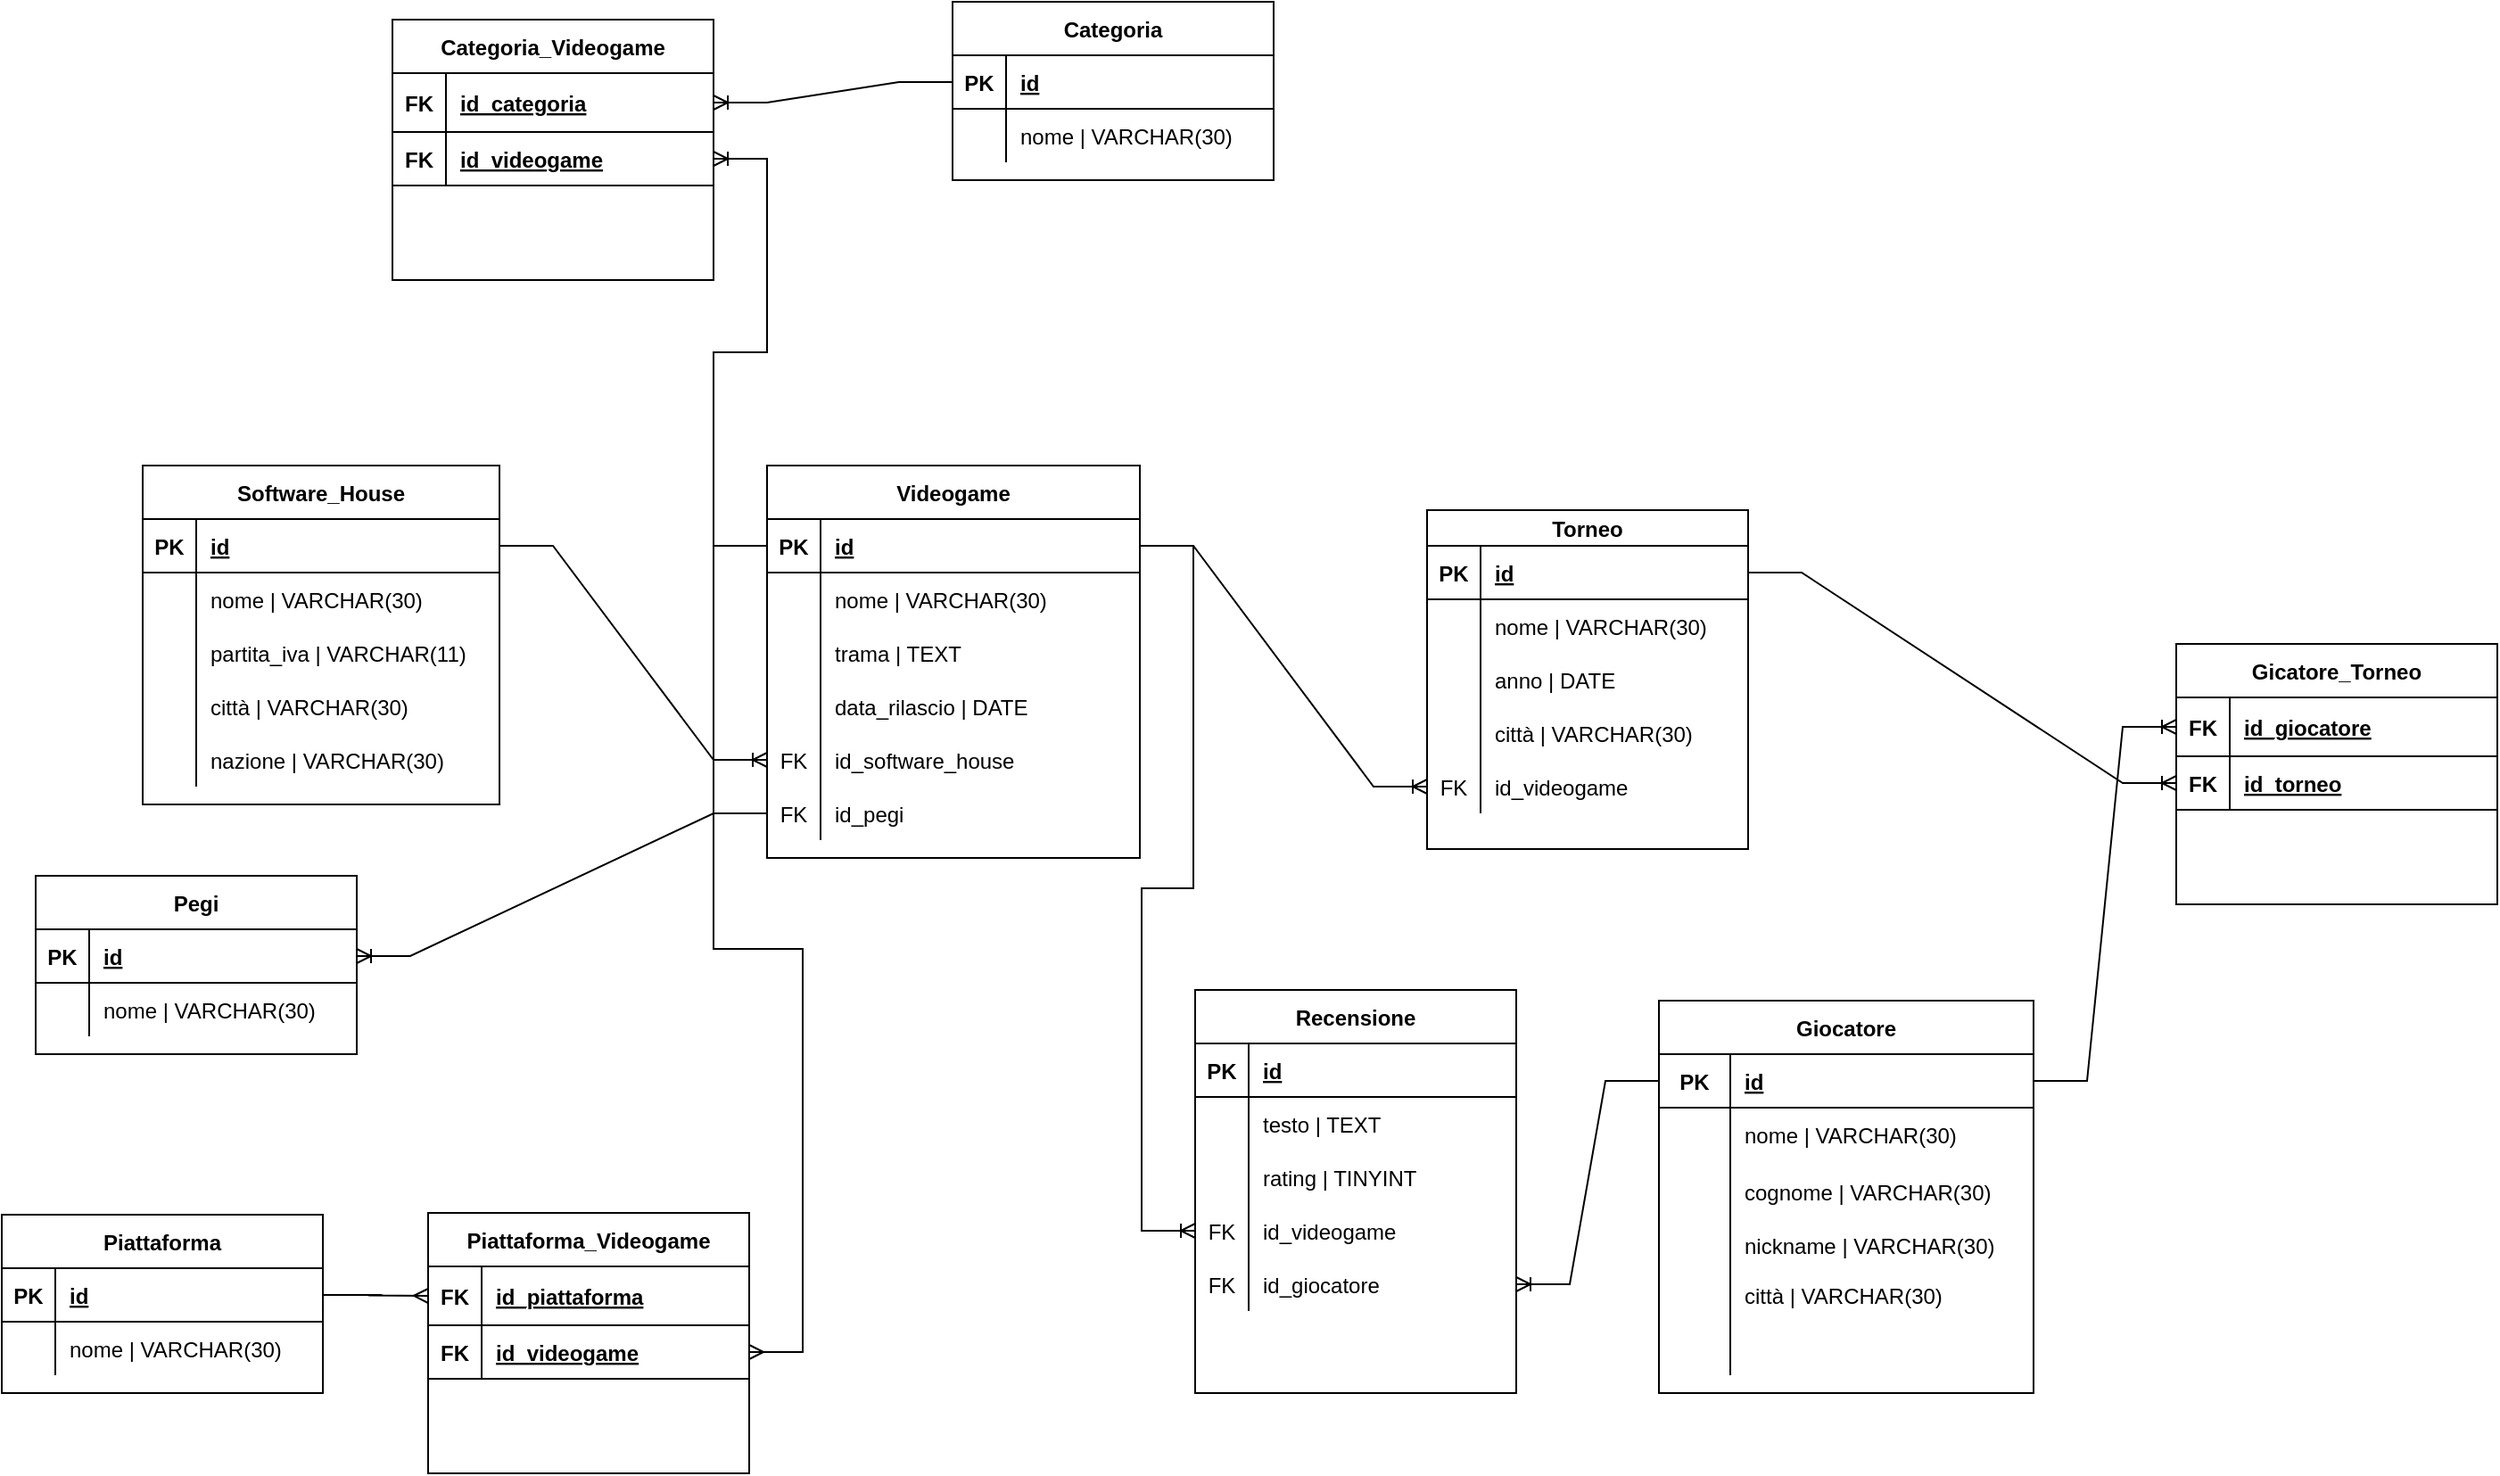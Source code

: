 <mxfile version="20.0.4" type="github"><diagram id="sepwilpsd_MAzsUnDLqN" name="Page-1"><mxGraphModel dx="2386" dy="846" grid="1" gridSize="10" guides="1" tooltips="1" connect="1" arrows="1" fold="1" page="1" pageScale="1" pageWidth="827" pageHeight="1169" math="0" shadow="0"><root><mxCell id="0"/><mxCell id="1" parent="0"/><mxCell id="qwQ0I_tFuucK3Yhjd_uq-40" value="Videogame" style="shape=table;startSize=30;container=1;collapsible=1;childLayout=tableLayout;fixedRows=1;rowLines=0;fontStyle=1;align=center;resizeLast=1;" vertex="1" parent="1"><mxGeometry x="130" y="470" width="209" height="220" as="geometry"/></mxCell><mxCell id="qwQ0I_tFuucK3Yhjd_uq-41" value="" style="shape=tableRow;horizontal=0;startSize=0;swimlaneHead=0;swimlaneBody=0;fillColor=none;collapsible=0;dropTarget=0;points=[[0,0.5],[1,0.5]];portConstraint=eastwest;top=0;left=0;right=0;bottom=1;" vertex="1" parent="qwQ0I_tFuucK3Yhjd_uq-40"><mxGeometry y="30" width="209" height="30" as="geometry"/></mxCell><mxCell id="qwQ0I_tFuucK3Yhjd_uq-42" value="PK" style="shape=partialRectangle;connectable=0;fillColor=none;top=0;left=0;bottom=0;right=0;fontStyle=1;overflow=hidden;" vertex="1" parent="qwQ0I_tFuucK3Yhjd_uq-41"><mxGeometry width="30" height="30" as="geometry"><mxRectangle width="30" height="30" as="alternateBounds"/></mxGeometry></mxCell><mxCell id="qwQ0I_tFuucK3Yhjd_uq-43" value="id" style="shape=partialRectangle;connectable=0;fillColor=none;top=0;left=0;bottom=0;right=0;align=left;spacingLeft=6;fontStyle=5;overflow=hidden;" vertex="1" parent="qwQ0I_tFuucK3Yhjd_uq-41"><mxGeometry x="30" width="179" height="30" as="geometry"><mxRectangle width="179" height="30" as="alternateBounds"/></mxGeometry></mxCell><mxCell id="qwQ0I_tFuucK3Yhjd_uq-44" value="" style="shape=tableRow;horizontal=0;startSize=0;swimlaneHead=0;swimlaneBody=0;fillColor=none;collapsible=0;dropTarget=0;points=[[0,0.5],[1,0.5]];portConstraint=eastwest;top=0;left=0;right=0;bottom=0;" vertex="1" parent="qwQ0I_tFuucK3Yhjd_uq-40"><mxGeometry y="60" width="209" height="30" as="geometry"/></mxCell><mxCell id="qwQ0I_tFuucK3Yhjd_uq-45" value="" style="shape=partialRectangle;connectable=0;fillColor=none;top=0;left=0;bottom=0;right=0;editable=1;overflow=hidden;" vertex="1" parent="qwQ0I_tFuucK3Yhjd_uq-44"><mxGeometry width="30" height="30" as="geometry"><mxRectangle width="30" height="30" as="alternateBounds"/></mxGeometry></mxCell><mxCell id="qwQ0I_tFuucK3Yhjd_uq-46" value="nome | VARCHAR(30)" style="shape=partialRectangle;connectable=0;fillColor=none;top=0;left=0;bottom=0;right=0;align=left;spacingLeft=6;overflow=hidden;" vertex="1" parent="qwQ0I_tFuucK3Yhjd_uq-44"><mxGeometry x="30" width="179" height="30" as="geometry"><mxRectangle width="179" height="30" as="alternateBounds"/></mxGeometry></mxCell><mxCell id="qwQ0I_tFuucK3Yhjd_uq-47" value="" style="shape=tableRow;horizontal=0;startSize=0;swimlaneHead=0;swimlaneBody=0;fillColor=none;collapsible=0;dropTarget=0;points=[[0,0.5],[1,0.5]];portConstraint=eastwest;top=0;left=0;right=0;bottom=0;" vertex="1" parent="qwQ0I_tFuucK3Yhjd_uq-40"><mxGeometry y="90" width="209" height="30" as="geometry"/></mxCell><mxCell id="qwQ0I_tFuucK3Yhjd_uq-48" value="" style="shape=partialRectangle;connectable=0;fillColor=none;top=0;left=0;bottom=0;right=0;editable=1;overflow=hidden;" vertex="1" parent="qwQ0I_tFuucK3Yhjd_uq-47"><mxGeometry width="30" height="30" as="geometry"><mxRectangle width="30" height="30" as="alternateBounds"/></mxGeometry></mxCell><mxCell id="qwQ0I_tFuucK3Yhjd_uq-49" value="trama | TEXT" style="shape=partialRectangle;connectable=0;fillColor=none;top=0;left=0;bottom=0;right=0;align=left;spacingLeft=6;overflow=hidden;" vertex="1" parent="qwQ0I_tFuucK3Yhjd_uq-47"><mxGeometry x="30" width="179" height="30" as="geometry"><mxRectangle width="179" height="30" as="alternateBounds"/></mxGeometry></mxCell><mxCell id="qwQ0I_tFuucK3Yhjd_uq-50" value="" style="shape=tableRow;horizontal=0;startSize=0;swimlaneHead=0;swimlaneBody=0;fillColor=none;collapsible=0;dropTarget=0;points=[[0,0.5],[1,0.5]];portConstraint=eastwest;top=0;left=0;right=0;bottom=0;" vertex="1" parent="qwQ0I_tFuucK3Yhjd_uq-40"><mxGeometry y="120" width="209" height="30" as="geometry"/></mxCell><mxCell id="qwQ0I_tFuucK3Yhjd_uq-51" value="" style="shape=partialRectangle;connectable=0;fillColor=none;top=0;left=0;bottom=0;right=0;editable=1;overflow=hidden;" vertex="1" parent="qwQ0I_tFuucK3Yhjd_uq-50"><mxGeometry width="30" height="30" as="geometry"><mxRectangle width="30" height="30" as="alternateBounds"/></mxGeometry></mxCell><mxCell id="qwQ0I_tFuucK3Yhjd_uq-52" value="data_rilascio | DATE" style="shape=partialRectangle;connectable=0;fillColor=none;top=0;left=0;bottom=0;right=0;align=left;spacingLeft=6;overflow=hidden;" vertex="1" parent="qwQ0I_tFuucK3Yhjd_uq-50"><mxGeometry x="30" width="179" height="30" as="geometry"><mxRectangle width="179" height="30" as="alternateBounds"/></mxGeometry></mxCell><mxCell id="qwQ0I_tFuucK3Yhjd_uq-113" value="" style="shape=tableRow;horizontal=0;startSize=0;swimlaneHead=0;swimlaneBody=0;fillColor=none;collapsible=0;dropTarget=0;points=[[0,0.5],[1,0.5]];portConstraint=eastwest;top=0;left=0;right=0;bottom=0;" vertex="1" parent="qwQ0I_tFuucK3Yhjd_uq-40"><mxGeometry y="150" width="209" height="30" as="geometry"/></mxCell><mxCell id="qwQ0I_tFuucK3Yhjd_uq-114" value="FK" style="shape=partialRectangle;connectable=0;fillColor=none;top=0;left=0;bottom=0;right=0;editable=1;overflow=hidden;" vertex="1" parent="qwQ0I_tFuucK3Yhjd_uq-113"><mxGeometry width="30" height="30" as="geometry"><mxRectangle width="30" height="30" as="alternateBounds"/></mxGeometry></mxCell><mxCell id="qwQ0I_tFuucK3Yhjd_uq-115" value="id_software_house" style="shape=partialRectangle;connectable=0;fillColor=none;top=0;left=0;bottom=0;right=0;align=left;spacingLeft=6;overflow=hidden;" vertex="1" parent="qwQ0I_tFuucK3Yhjd_uq-113"><mxGeometry x="30" width="179" height="30" as="geometry"><mxRectangle width="179" height="30" as="alternateBounds"/></mxGeometry></mxCell><mxCell id="qwQ0I_tFuucK3Yhjd_uq-231" value="" style="shape=tableRow;horizontal=0;startSize=0;swimlaneHead=0;swimlaneBody=0;fillColor=none;collapsible=0;dropTarget=0;points=[[0,0.5],[1,0.5]];portConstraint=eastwest;top=0;left=0;right=0;bottom=0;" vertex="1" parent="qwQ0I_tFuucK3Yhjd_uq-40"><mxGeometry y="180" width="209" height="30" as="geometry"/></mxCell><mxCell id="qwQ0I_tFuucK3Yhjd_uq-232" value="FK" style="shape=partialRectangle;connectable=0;fillColor=none;top=0;left=0;bottom=0;right=0;editable=1;overflow=hidden;" vertex="1" parent="qwQ0I_tFuucK3Yhjd_uq-231"><mxGeometry width="30" height="30" as="geometry"><mxRectangle width="30" height="30" as="alternateBounds"/></mxGeometry></mxCell><mxCell id="qwQ0I_tFuucK3Yhjd_uq-233" value="id_pegi" style="shape=partialRectangle;connectable=0;fillColor=none;top=0;left=0;bottom=0;right=0;align=left;spacingLeft=6;overflow=hidden;" vertex="1" parent="qwQ0I_tFuucK3Yhjd_uq-231"><mxGeometry x="30" width="179" height="30" as="geometry"><mxRectangle width="179" height="30" as="alternateBounds"/></mxGeometry></mxCell><mxCell id="qwQ0I_tFuucK3Yhjd_uq-56" value="Software_House" style="shape=table;startSize=30;container=1;collapsible=1;childLayout=tableLayout;fixedRows=1;rowLines=0;fontStyle=1;align=center;resizeLast=1;" vertex="1" parent="1"><mxGeometry x="-220" y="470" width="200" height="190" as="geometry"/></mxCell><mxCell id="qwQ0I_tFuucK3Yhjd_uq-57" value="" style="shape=tableRow;horizontal=0;startSize=0;swimlaneHead=0;swimlaneBody=0;fillColor=none;collapsible=0;dropTarget=0;points=[[0,0.5],[1,0.5]];portConstraint=eastwest;top=0;left=0;right=0;bottom=1;" vertex="1" parent="qwQ0I_tFuucK3Yhjd_uq-56"><mxGeometry y="30" width="200" height="30" as="geometry"/></mxCell><mxCell id="qwQ0I_tFuucK3Yhjd_uq-58" value="PK" style="shape=partialRectangle;connectable=0;fillColor=none;top=0;left=0;bottom=0;right=0;fontStyle=1;overflow=hidden;" vertex="1" parent="qwQ0I_tFuucK3Yhjd_uq-57"><mxGeometry width="30" height="30" as="geometry"><mxRectangle width="30" height="30" as="alternateBounds"/></mxGeometry></mxCell><mxCell id="qwQ0I_tFuucK3Yhjd_uq-59" value="id" style="shape=partialRectangle;connectable=0;fillColor=none;top=0;left=0;bottom=0;right=0;align=left;spacingLeft=6;fontStyle=5;overflow=hidden;" vertex="1" parent="qwQ0I_tFuucK3Yhjd_uq-57"><mxGeometry x="30" width="170" height="30" as="geometry"><mxRectangle width="170" height="30" as="alternateBounds"/></mxGeometry></mxCell><mxCell id="qwQ0I_tFuucK3Yhjd_uq-60" value="" style="shape=tableRow;horizontal=0;startSize=0;swimlaneHead=0;swimlaneBody=0;fillColor=none;collapsible=0;dropTarget=0;points=[[0,0.5],[1,0.5]];portConstraint=eastwest;top=0;left=0;right=0;bottom=0;" vertex="1" parent="qwQ0I_tFuucK3Yhjd_uq-56"><mxGeometry y="60" width="200" height="30" as="geometry"/></mxCell><mxCell id="qwQ0I_tFuucK3Yhjd_uq-61" value="" style="shape=partialRectangle;connectable=0;fillColor=none;top=0;left=0;bottom=0;right=0;editable=1;overflow=hidden;" vertex="1" parent="qwQ0I_tFuucK3Yhjd_uq-60"><mxGeometry width="30" height="30" as="geometry"><mxRectangle width="30" height="30" as="alternateBounds"/></mxGeometry></mxCell><mxCell id="qwQ0I_tFuucK3Yhjd_uq-62" value="nome | VARCHAR(30)" style="shape=partialRectangle;connectable=0;fillColor=none;top=0;left=0;bottom=0;right=0;align=left;spacingLeft=6;overflow=hidden;" vertex="1" parent="qwQ0I_tFuucK3Yhjd_uq-60"><mxGeometry x="30" width="170" height="30" as="geometry"><mxRectangle width="170" height="30" as="alternateBounds"/></mxGeometry></mxCell><mxCell id="qwQ0I_tFuucK3Yhjd_uq-63" value="" style="shape=tableRow;horizontal=0;startSize=0;swimlaneHead=0;swimlaneBody=0;fillColor=none;collapsible=0;dropTarget=0;points=[[0,0.5],[1,0.5]];portConstraint=eastwest;top=0;left=0;right=0;bottom=0;" vertex="1" parent="qwQ0I_tFuucK3Yhjd_uq-56"><mxGeometry y="90" width="200" height="30" as="geometry"/></mxCell><mxCell id="qwQ0I_tFuucK3Yhjd_uq-64" value="" style="shape=partialRectangle;connectable=0;fillColor=none;top=0;left=0;bottom=0;right=0;editable=1;overflow=hidden;" vertex="1" parent="qwQ0I_tFuucK3Yhjd_uq-63"><mxGeometry width="30" height="30" as="geometry"><mxRectangle width="30" height="30" as="alternateBounds"/></mxGeometry></mxCell><mxCell id="qwQ0I_tFuucK3Yhjd_uq-65" value="partita_iva | VARCHAR(11)" style="shape=partialRectangle;connectable=0;fillColor=none;top=0;left=0;bottom=0;right=0;align=left;spacingLeft=6;overflow=hidden;" vertex="1" parent="qwQ0I_tFuucK3Yhjd_uq-63"><mxGeometry x="30" width="170" height="30" as="geometry"><mxRectangle width="170" height="30" as="alternateBounds"/></mxGeometry></mxCell><mxCell id="qwQ0I_tFuucK3Yhjd_uq-66" value="" style="shape=tableRow;horizontal=0;startSize=0;swimlaneHead=0;swimlaneBody=0;fillColor=none;collapsible=0;dropTarget=0;points=[[0,0.5],[1,0.5]];portConstraint=eastwest;top=0;left=0;right=0;bottom=0;" vertex="1" parent="qwQ0I_tFuucK3Yhjd_uq-56"><mxGeometry y="120" width="200" height="30" as="geometry"/></mxCell><mxCell id="qwQ0I_tFuucK3Yhjd_uq-67" value="" style="shape=partialRectangle;connectable=0;fillColor=none;top=0;left=0;bottom=0;right=0;editable=1;overflow=hidden;" vertex="1" parent="qwQ0I_tFuucK3Yhjd_uq-66"><mxGeometry width="30" height="30" as="geometry"><mxRectangle width="30" height="30" as="alternateBounds"/></mxGeometry></mxCell><mxCell id="qwQ0I_tFuucK3Yhjd_uq-68" value="città | VARCHAR(30)" style="shape=partialRectangle;connectable=0;fillColor=none;top=0;left=0;bottom=0;right=0;align=left;spacingLeft=6;overflow=hidden;" vertex="1" parent="qwQ0I_tFuucK3Yhjd_uq-66"><mxGeometry x="30" width="170" height="30" as="geometry"><mxRectangle width="170" height="30" as="alternateBounds"/></mxGeometry></mxCell><mxCell id="qwQ0I_tFuucK3Yhjd_uq-75" value="" style="shape=tableRow;horizontal=0;startSize=0;swimlaneHead=0;swimlaneBody=0;fillColor=none;collapsible=0;dropTarget=0;points=[[0,0.5],[1,0.5]];portConstraint=eastwest;top=0;left=0;right=0;bottom=0;" vertex="1" parent="qwQ0I_tFuucK3Yhjd_uq-56"><mxGeometry y="150" width="200" height="30" as="geometry"/></mxCell><mxCell id="qwQ0I_tFuucK3Yhjd_uq-76" value="" style="shape=partialRectangle;connectable=0;fillColor=none;top=0;left=0;bottom=0;right=0;editable=1;overflow=hidden;" vertex="1" parent="qwQ0I_tFuucK3Yhjd_uq-75"><mxGeometry width="30" height="30" as="geometry"><mxRectangle width="30" height="30" as="alternateBounds"/></mxGeometry></mxCell><mxCell id="qwQ0I_tFuucK3Yhjd_uq-77" value="nazione | VARCHAR(30)" style="shape=partialRectangle;connectable=0;fillColor=none;top=0;left=0;bottom=0;right=0;align=left;spacingLeft=6;overflow=hidden;" vertex="1" parent="qwQ0I_tFuucK3Yhjd_uq-75"><mxGeometry x="30" width="170" height="30" as="geometry"><mxRectangle width="170" height="30" as="alternateBounds"/></mxGeometry></mxCell><mxCell id="qwQ0I_tFuucK3Yhjd_uq-116" value="Gicatore_Torneo" style="shape=table;startSize=30;container=1;collapsible=1;childLayout=tableLayout;fixedRows=1;rowLines=0;fontStyle=1;align=center;resizeLast=1;strokeWidth=1;swimlaneLine=1;rounded=0;sketch=0;shadow=0;" vertex="1" parent="1"><mxGeometry x="920" y="570" width="180" height="146.0" as="geometry"/></mxCell><mxCell id="qwQ0I_tFuucK3Yhjd_uq-117" value="" style="shape=tableRow;horizontal=0;startSize=0;swimlaneHead=0;swimlaneBody=0;fillColor=none;collapsible=0;dropTarget=0;points=[[0,0.5],[1,0.5]];portConstraint=eastwest;top=0;left=0;right=0;bottom=1;" vertex="1" parent="qwQ0I_tFuucK3Yhjd_uq-116"><mxGeometry y="30" width="180" height="33" as="geometry"/></mxCell><mxCell id="qwQ0I_tFuucK3Yhjd_uq-118" value="FK" style="shape=partialRectangle;connectable=0;fillColor=none;top=0;left=0;bottom=0;right=0;fontStyle=1;overflow=hidden;" vertex="1" parent="qwQ0I_tFuucK3Yhjd_uq-117"><mxGeometry width="30" height="33" as="geometry"><mxRectangle width="30" height="33" as="alternateBounds"/></mxGeometry></mxCell><mxCell id="qwQ0I_tFuucK3Yhjd_uq-119" value="id_giocatore" style="shape=partialRectangle;connectable=0;fillColor=none;top=0;left=0;bottom=0;right=0;align=left;spacingLeft=6;fontStyle=5;overflow=hidden;" vertex="1" parent="qwQ0I_tFuucK3Yhjd_uq-117"><mxGeometry x="30" width="150" height="33" as="geometry"><mxRectangle width="150" height="33" as="alternateBounds"/></mxGeometry></mxCell><mxCell id="qwQ0I_tFuucK3Yhjd_uq-137" value="" style="shape=tableRow;horizontal=0;startSize=0;swimlaneHead=0;swimlaneBody=0;fillColor=none;collapsible=0;dropTarget=0;points=[[0,0.5],[1,0.5]];portConstraint=eastwest;top=0;left=0;right=0;bottom=1;" vertex="1" parent="qwQ0I_tFuucK3Yhjd_uq-116"><mxGeometry y="63" width="180" height="30" as="geometry"/></mxCell><mxCell id="qwQ0I_tFuucK3Yhjd_uq-138" value="FK" style="shape=partialRectangle;connectable=0;fillColor=none;top=0;left=0;bottom=0;right=0;fontStyle=1;overflow=hidden;" vertex="1" parent="qwQ0I_tFuucK3Yhjd_uq-137"><mxGeometry width="30" height="30" as="geometry"><mxRectangle width="30" height="30" as="alternateBounds"/></mxGeometry></mxCell><mxCell id="qwQ0I_tFuucK3Yhjd_uq-139" value="id_torneo" style="shape=partialRectangle;connectable=0;fillColor=none;top=0;left=0;bottom=0;right=0;align=left;spacingLeft=6;fontStyle=5;overflow=hidden;" vertex="1" parent="qwQ0I_tFuucK3Yhjd_uq-137"><mxGeometry x="30" width="150" height="30" as="geometry"><mxRectangle width="150" height="30" as="alternateBounds"/></mxGeometry></mxCell><mxCell id="qwQ0I_tFuucK3Yhjd_uq-129" value="" style="edgeStyle=entityRelationEdgeStyle;fontSize=12;html=1;endArrow=ERoneToMany;rounded=0;exitX=1;exitY=0.5;exitDx=0;exitDy=0;entryX=0;entryY=0.5;entryDx=0;entryDy=0;" edge="1" parent="1" source="qwQ0I_tFuucK3Yhjd_uq-189" target="qwQ0I_tFuucK3Yhjd_uq-117"><mxGeometry width="100" height="100" relative="1" as="geometry"><mxPoint x="880" y="975" as="sourcePoint"/><mxPoint x="710" y="910" as="targetPoint"/></mxGeometry></mxCell><mxCell id="qwQ0I_tFuucK3Yhjd_uq-140" value="" style="edgeStyle=entityRelationEdgeStyle;fontSize=12;html=1;endArrow=ERoneToMany;rounded=0;entryX=0;entryY=0.5;entryDx=0;entryDy=0;exitX=1;exitY=0.5;exitDx=0;exitDy=0;" edge="1" parent="1" source="qwQ0I_tFuucK3Yhjd_uq-150" target="qwQ0I_tFuucK3Yhjd_uq-137"><mxGeometry width="100" height="100" relative="1" as="geometry"><mxPoint x="820" y="1020" as="sourcePoint"/><mxPoint x="790" y="947.0" as="targetPoint"/></mxGeometry></mxCell><mxCell id="qwQ0I_tFuucK3Yhjd_uq-149" value="Torneo" style="shape=table;startSize=20;container=1;collapsible=1;childLayout=tableLayout;fixedRows=1;rowLines=0;fontStyle=1;align=center;resizeLast=1;rounded=0;shadow=0;sketch=0;strokeWidth=1;" vertex="1" parent="1"><mxGeometry x="500" y="495" width="180" height="190" as="geometry"/></mxCell><mxCell id="qwQ0I_tFuucK3Yhjd_uq-150" value="" style="shape=tableRow;horizontal=0;startSize=0;swimlaneHead=0;swimlaneBody=0;fillColor=none;collapsible=0;dropTarget=0;points=[[0,0.5],[1,0.5]];portConstraint=eastwest;top=0;left=0;right=0;bottom=1;rounded=0;shadow=0;sketch=0;strokeWidth=1;" vertex="1" parent="qwQ0I_tFuucK3Yhjd_uq-149"><mxGeometry y="20" width="180" height="30" as="geometry"/></mxCell><mxCell id="qwQ0I_tFuucK3Yhjd_uq-151" value="PK" style="shape=partialRectangle;connectable=0;fillColor=none;top=0;left=0;bottom=0;right=0;fontStyle=1;overflow=hidden;rounded=0;shadow=0;sketch=0;strokeWidth=1;" vertex="1" parent="qwQ0I_tFuucK3Yhjd_uq-150"><mxGeometry width="30" height="30" as="geometry"><mxRectangle width="30" height="30" as="alternateBounds"/></mxGeometry></mxCell><mxCell id="qwQ0I_tFuucK3Yhjd_uq-152" value="id" style="shape=partialRectangle;connectable=0;fillColor=none;top=0;left=0;bottom=0;right=0;align=left;spacingLeft=6;fontStyle=5;overflow=hidden;rounded=0;shadow=0;sketch=0;strokeWidth=1;" vertex="1" parent="qwQ0I_tFuucK3Yhjd_uq-150"><mxGeometry x="30" width="150" height="30" as="geometry"><mxRectangle width="150" height="30" as="alternateBounds"/></mxGeometry></mxCell><mxCell id="qwQ0I_tFuucK3Yhjd_uq-153" value="" style="shape=tableRow;horizontal=0;startSize=0;swimlaneHead=0;swimlaneBody=0;fillColor=none;collapsible=0;dropTarget=0;points=[[0,0.5],[1,0.5]];portConstraint=eastwest;top=0;left=0;right=0;bottom=0;rounded=0;shadow=0;sketch=0;strokeWidth=1;" vertex="1" parent="qwQ0I_tFuucK3Yhjd_uq-149"><mxGeometry y="50" width="180" height="30" as="geometry"/></mxCell><mxCell id="qwQ0I_tFuucK3Yhjd_uq-154" value="" style="shape=partialRectangle;connectable=0;fillColor=none;top=0;left=0;bottom=0;right=0;editable=1;overflow=hidden;rounded=0;shadow=0;sketch=0;strokeWidth=1;" vertex="1" parent="qwQ0I_tFuucK3Yhjd_uq-153"><mxGeometry width="30" height="30" as="geometry"><mxRectangle width="30" height="30" as="alternateBounds"/></mxGeometry></mxCell><mxCell id="qwQ0I_tFuucK3Yhjd_uq-155" value="nome | VARCHAR(30)" style="shape=partialRectangle;connectable=0;fillColor=none;top=0;left=0;bottom=0;right=0;align=left;spacingLeft=6;overflow=hidden;rounded=0;shadow=0;sketch=0;strokeWidth=1;" vertex="1" parent="qwQ0I_tFuucK3Yhjd_uq-153"><mxGeometry x="30" width="150" height="30" as="geometry"><mxRectangle width="150" height="30" as="alternateBounds"/></mxGeometry></mxCell><mxCell id="qwQ0I_tFuucK3Yhjd_uq-156" value="" style="shape=tableRow;horizontal=0;startSize=0;swimlaneHead=0;swimlaneBody=0;fillColor=none;collapsible=0;dropTarget=0;points=[[0,0.5],[1,0.5]];portConstraint=eastwest;top=0;left=0;right=0;bottom=0;rounded=0;shadow=0;sketch=0;strokeWidth=1;" vertex="1" parent="qwQ0I_tFuucK3Yhjd_uq-149"><mxGeometry y="80" width="180" height="30" as="geometry"/></mxCell><mxCell id="qwQ0I_tFuucK3Yhjd_uq-157" value="" style="shape=partialRectangle;connectable=0;fillColor=none;top=0;left=0;bottom=0;right=0;editable=1;overflow=hidden;rounded=0;shadow=0;sketch=0;strokeWidth=1;" vertex="1" parent="qwQ0I_tFuucK3Yhjd_uq-156"><mxGeometry width="30" height="30" as="geometry"><mxRectangle width="30" height="30" as="alternateBounds"/></mxGeometry></mxCell><mxCell id="qwQ0I_tFuucK3Yhjd_uq-158" value="anno | DATE" style="shape=partialRectangle;connectable=0;fillColor=none;top=0;left=0;bottom=0;right=0;align=left;spacingLeft=6;overflow=hidden;rounded=0;shadow=0;sketch=0;strokeWidth=1;" vertex="1" parent="qwQ0I_tFuucK3Yhjd_uq-156"><mxGeometry x="30" width="150" height="30" as="geometry"><mxRectangle width="150" height="30" as="alternateBounds"/></mxGeometry></mxCell><mxCell id="qwQ0I_tFuucK3Yhjd_uq-159" value="" style="shape=tableRow;horizontal=0;startSize=0;swimlaneHead=0;swimlaneBody=0;fillColor=none;collapsible=0;dropTarget=0;points=[[0,0.5],[1,0.5]];portConstraint=eastwest;top=0;left=0;right=0;bottom=0;rounded=0;shadow=0;sketch=0;strokeWidth=1;" vertex="1" parent="qwQ0I_tFuucK3Yhjd_uq-149"><mxGeometry y="110" width="180" height="30" as="geometry"/></mxCell><mxCell id="qwQ0I_tFuucK3Yhjd_uq-160" value="" style="shape=partialRectangle;connectable=0;fillColor=none;top=0;left=0;bottom=0;right=0;editable=1;overflow=hidden;rounded=0;shadow=0;sketch=0;strokeWidth=1;" vertex="1" parent="qwQ0I_tFuucK3Yhjd_uq-159"><mxGeometry width="30" height="30" as="geometry"><mxRectangle width="30" height="30" as="alternateBounds"/></mxGeometry></mxCell><mxCell id="qwQ0I_tFuucK3Yhjd_uq-161" value="città | VARCHAR(30)" style="shape=partialRectangle;connectable=0;fillColor=none;top=0;left=0;bottom=0;right=0;align=left;spacingLeft=6;overflow=hidden;rounded=0;shadow=0;sketch=0;strokeWidth=1;" vertex="1" parent="qwQ0I_tFuucK3Yhjd_uq-159"><mxGeometry x="30" width="150" height="30" as="geometry"><mxRectangle width="150" height="30" as="alternateBounds"/></mxGeometry></mxCell><mxCell id="qwQ0I_tFuucK3Yhjd_uq-162" value="" style="shape=tableRow;horizontal=0;startSize=0;swimlaneHead=0;swimlaneBody=0;fillColor=none;collapsible=0;dropTarget=0;points=[[0,0.5],[1,0.5]];portConstraint=eastwest;top=0;left=0;right=0;bottom=0;rounded=0;shadow=0;sketch=0;strokeWidth=1;" vertex="1" parent="qwQ0I_tFuucK3Yhjd_uq-149"><mxGeometry y="140" width="180" height="30" as="geometry"/></mxCell><mxCell id="qwQ0I_tFuucK3Yhjd_uq-163" value="FK" style="shape=partialRectangle;connectable=0;fillColor=none;top=0;left=0;bottom=0;right=0;editable=1;overflow=hidden;rounded=0;shadow=0;sketch=0;strokeWidth=1;" vertex="1" parent="qwQ0I_tFuucK3Yhjd_uq-162"><mxGeometry width="30" height="30" as="geometry"><mxRectangle width="30" height="30" as="alternateBounds"/></mxGeometry></mxCell><mxCell id="qwQ0I_tFuucK3Yhjd_uq-164" value="id_videogame" style="shape=partialRectangle;connectable=0;fillColor=none;top=0;left=0;bottom=0;right=0;align=left;spacingLeft=6;overflow=hidden;rounded=0;shadow=0;sketch=0;strokeWidth=1;" vertex="1" parent="qwQ0I_tFuucK3Yhjd_uq-162"><mxGeometry x="30" width="150" height="30" as="geometry"><mxRectangle width="150" height="30" as="alternateBounds"/></mxGeometry></mxCell><mxCell id="qwQ0I_tFuucK3Yhjd_uq-172" value="" style="edgeStyle=entityRelationEdgeStyle;fontSize=12;html=1;endArrow=ERoneToMany;rounded=0;jumpStyle=none;exitX=1;exitY=0.5;exitDx=0;exitDy=0;entryX=0;entryY=0.5;entryDx=0;entryDy=0;" edge="1" parent="1" source="qwQ0I_tFuucK3Yhjd_uq-57" target="qwQ0I_tFuucK3Yhjd_uq-113"><mxGeometry width="100" height="100" relative="1" as="geometry"><mxPoint x="350" y="810" as="sourcePoint"/><mxPoint x="450" y="710" as="targetPoint"/></mxGeometry></mxCell><mxCell id="qwQ0I_tFuucK3Yhjd_uq-173" value="Recensione" style="shape=table;startSize=30;container=1;collapsible=1;childLayout=tableLayout;fixedRows=1;rowLines=0;fontStyle=1;align=center;resizeLast=1;rounded=0;shadow=0;sketch=0;strokeWidth=1;" vertex="1" parent="1"><mxGeometry x="370" y="764" width="180" height="226" as="geometry"/></mxCell><mxCell id="qwQ0I_tFuucK3Yhjd_uq-174" value="" style="shape=tableRow;horizontal=0;startSize=0;swimlaneHead=0;swimlaneBody=0;fillColor=none;collapsible=0;dropTarget=0;points=[[0,0.5],[1,0.5]];portConstraint=eastwest;top=0;left=0;right=0;bottom=1;rounded=0;shadow=0;sketch=0;strokeWidth=1;" vertex="1" parent="qwQ0I_tFuucK3Yhjd_uq-173"><mxGeometry y="30" width="180" height="30" as="geometry"/></mxCell><mxCell id="qwQ0I_tFuucK3Yhjd_uq-175" value="PK" style="shape=partialRectangle;connectable=0;fillColor=none;top=0;left=0;bottom=0;right=0;fontStyle=1;overflow=hidden;rounded=0;shadow=0;sketch=0;strokeWidth=1;" vertex="1" parent="qwQ0I_tFuucK3Yhjd_uq-174"><mxGeometry width="30" height="30" as="geometry"><mxRectangle width="30" height="30" as="alternateBounds"/></mxGeometry></mxCell><mxCell id="qwQ0I_tFuucK3Yhjd_uq-176" value="id" style="shape=partialRectangle;connectable=0;fillColor=none;top=0;left=0;bottom=0;right=0;align=left;spacingLeft=6;fontStyle=5;overflow=hidden;rounded=0;shadow=0;sketch=0;strokeWidth=1;" vertex="1" parent="qwQ0I_tFuucK3Yhjd_uq-174"><mxGeometry x="30" width="150" height="30" as="geometry"><mxRectangle width="150" height="30" as="alternateBounds"/></mxGeometry></mxCell><mxCell id="qwQ0I_tFuucK3Yhjd_uq-177" value="" style="shape=tableRow;horizontal=0;startSize=0;swimlaneHead=0;swimlaneBody=0;fillColor=none;collapsible=0;dropTarget=0;points=[[0,0.5],[1,0.5]];portConstraint=eastwest;top=0;left=0;right=0;bottom=0;rounded=0;shadow=0;sketch=0;strokeWidth=1;" vertex="1" parent="qwQ0I_tFuucK3Yhjd_uq-173"><mxGeometry y="60" width="180" height="30" as="geometry"/></mxCell><mxCell id="qwQ0I_tFuucK3Yhjd_uq-178" value="" style="shape=partialRectangle;connectable=0;fillColor=none;top=0;left=0;bottom=0;right=0;editable=1;overflow=hidden;rounded=0;shadow=0;sketch=0;strokeWidth=1;" vertex="1" parent="qwQ0I_tFuucK3Yhjd_uq-177"><mxGeometry width="30" height="30" as="geometry"><mxRectangle width="30" height="30" as="alternateBounds"/></mxGeometry></mxCell><mxCell id="qwQ0I_tFuucK3Yhjd_uq-179" value="testo | TEXT" style="shape=partialRectangle;connectable=0;fillColor=none;top=0;left=0;bottom=0;right=0;align=left;spacingLeft=6;overflow=hidden;rounded=0;shadow=0;sketch=0;strokeWidth=1;" vertex="1" parent="qwQ0I_tFuucK3Yhjd_uq-177"><mxGeometry x="30" width="150" height="30" as="geometry"><mxRectangle width="150" height="30" as="alternateBounds"/></mxGeometry></mxCell><mxCell id="qwQ0I_tFuucK3Yhjd_uq-180" value="" style="shape=tableRow;horizontal=0;startSize=0;swimlaneHead=0;swimlaneBody=0;fillColor=none;collapsible=0;dropTarget=0;points=[[0,0.5],[1,0.5]];portConstraint=eastwest;top=0;left=0;right=0;bottom=0;rounded=0;shadow=0;sketch=0;strokeWidth=1;" vertex="1" parent="qwQ0I_tFuucK3Yhjd_uq-173"><mxGeometry y="90" width="180" height="30" as="geometry"/></mxCell><mxCell id="qwQ0I_tFuucK3Yhjd_uq-181" value="" style="shape=partialRectangle;connectable=0;fillColor=none;top=0;left=0;bottom=0;right=0;editable=1;overflow=hidden;rounded=0;shadow=0;sketch=0;strokeWidth=1;" vertex="1" parent="qwQ0I_tFuucK3Yhjd_uq-180"><mxGeometry width="30" height="30" as="geometry"><mxRectangle width="30" height="30" as="alternateBounds"/></mxGeometry></mxCell><mxCell id="qwQ0I_tFuucK3Yhjd_uq-182" value="rating | TINYINT" style="shape=partialRectangle;connectable=0;fillColor=none;top=0;left=0;bottom=0;right=0;align=left;spacingLeft=6;overflow=hidden;rounded=0;shadow=0;sketch=0;strokeWidth=1;" vertex="1" parent="qwQ0I_tFuucK3Yhjd_uq-180"><mxGeometry x="30" width="150" height="30" as="geometry"><mxRectangle width="150" height="30" as="alternateBounds"/></mxGeometry></mxCell><mxCell id="qwQ0I_tFuucK3Yhjd_uq-223" value="" style="shape=tableRow;horizontal=0;startSize=0;swimlaneHead=0;swimlaneBody=0;fillColor=none;collapsible=0;dropTarget=0;points=[[0,0.5],[1,0.5]];portConstraint=eastwest;top=0;left=0;right=0;bottom=0;rounded=0;shadow=0;sketch=0;strokeWidth=1;" vertex="1" parent="qwQ0I_tFuucK3Yhjd_uq-173"><mxGeometry y="120" width="180" height="30" as="geometry"/></mxCell><mxCell id="qwQ0I_tFuucK3Yhjd_uq-224" value="FK" style="shape=partialRectangle;connectable=0;fillColor=none;top=0;left=0;bottom=0;right=0;editable=1;overflow=hidden;rounded=0;shadow=0;sketch=0;strokeWidth=1;" vertex="1" parent="qwQ0I_tFuucK3Yhjd_uq-223"><mxGeometry width="30" height="30" as="geometry"><mxRectangle width="30" height="30" as="alternateBounds"/></mxGeometry></mxCell><mxCell id="qwQ0I_tFuucK3Yhjd_uq-225" value="id_videogame" style="shape=partialRectangle;connectable=0;fillColor=none;top=0;left=0;bottom=0;right=0;align=left;spacingLeft=6;overflow=hidden;rounded=0;shadow=0;sketch=0;strokeWidth=1;" vertex="1" parent="qwQ0I_tFuucK3Yhjd_uq-223"><mxGeometry x="30" width="150" height="30" as="geometry"><mxRectangle width="150" height="30" as="alternateBounds"/></mxGeometry></mxCell><mxCell id="qwQ0I_tFuucK3Yhjd_uq-227" value="" style="shape=tableRow;horizontal=0;startSize=0;swimlaneHead=0;swimlaneBody=0;fillColor=none;collapsible=0;dropTarget=0;points=[[0,0.5],[1,0.5]];portConstraint=eastwest;top=0;left=0;right=0;bottom=0;rounded=0;shadow=0;sketch=0;strokeWidth=1;" vertex="1" parent="qwQ0I_tFuucK3Yhjd_uq-173"><mxGeometry y="150" width="180" height="30" as="geometry"/></mxCell><mxCell id="qwQ0I_tFuucK3Yhjd_uq-228" value="FK" style="shape=partialRectangle;connectable=0;fillColor=none;top=0;left=0;bottom=0;right=0;editable=1;overflow=hidden;rounded=0;shadow=0;sketch=0;strokeWidth=1;" vertex="1" parent="qwQ0I_tFuucK3Yhjd_uq-227"><mxGeometry width="30" height="30" as="geometry"><mxRectangle width="30" height="30" as="alternateBounds"/></mxGeometry></mxCell><mxCell id="qwQ0I_tFuucK3Yhjd_uq-229" value="id_giocatore" style="shape=partialRectangle;connectable=0;fillColor=none;top=0;left=0;bottom=0;right=0;align=left;spacingLeft=6;overflow=hidden;rounded=0;shadow=0;sketch=0;strokeWidth=1;" vertex="1" parent="qwQ0I_tFuucK3Yhjd_uq-227"><mxGeometry x="30" width="150" height="30" as="geometry"><mxRectangle width="150" height="30" as="alternateBounds"/></mxGeometry></mxCell><mxCell id="qwQ0I_tFuucK3Yhjd_uq-186" value="" style="edgeStyle=entityRelationEdgeStyle;fontSize=12;html=1;endArrow=ERoneToMany;rounded=0;jumpStyle=none;exitX=1;exitY=0.5;exitDx=0;exitDy=0;entryX=0;entryY=0.5;entryDx=0;entryDy=0;" edge="1" parent="1" source="qwQ0I_tFuucK3Yhjd_uq-41" target="qwQ0I_tFuucK3Yhjd_uq-162"><mxGeometry width="100" height="100" relative="1" as="geometry"><mxPoint x="320" y="900" as="sourcePoint"/><mxPoint x="420" y="800" as="targetPoint"/></mxGeometry></mxCell><mxCell id="qwQ0I_tFuucK3Yhjd_uq-188" value="Giocatore" style="shape=table;startSize=30;container=1;collapsible=1;childLayout=tableLayout;fixedRows=1;rowLines=0;fontStyle=1;align=center;resizeLast=1;rounded=0;shadow=0;sketch=0;strokeWidth=1;" vertex="1" parent="1"><mxGeometry x="630" y="770" width="210" height="220" as="geometry"/></mxCell><mxCell id="qwQ0I_tFuucK3Yhjd_uq-189" value="" style="shape=tableRow;horizontal=0;startSize=0;swimlaneHead=0;swimlaneBody=0;fillColor=none;collapsible=0;dropTarget=0;points=[[0,0.5],[1,0.5]];portConstraint=eastwest;top=0;left=0;right=0;bottom=1;rounded=0;shadow=0;sketch=0;strokeWidth=1;" vertex="1" parent="qwQ0I_tFuucK3Yhjd_uq-188"><mxGeometry y="30" width="210" height="30" as="geometry"/></mxCell><mxCell id="qwQ0I_tFuucK3Yhjd_uq-190" value="PK" style="shape=partialRectangle;connectable=0;fillColor=none;top=0;left=0;bottom=0;right=0;fontStyle=1;overflow=hidden;rounded=0;shadow=0;sketch=0;strokeWidth=1;" vertex="1" parent="qwQ0I_tFuucK3Yhjd_uq-189"><mxGeometry width="40" height="30" as="geometry"><mxRectangle width="40" height="30" as="alternateBounds"/></mxGeometry></mxCell><mxCell id="qwQ0I_tFuucK3Yhjd_uq-191" value="id" style="shape=partialRectangle;connectable=0;fillColor=none;top=0;left=0;bottom=0;right=0;align=left;spacingLeft=6;fontStyle=5;overflow=hidden;rounded=0;shadow=0;sketch=0;strokeWidth=1;" vertex="1" parent="qwQ0I_tFuucK3Yhjd_uq-189"><mxGeometry x="40" width="170" height="30" as="geometry"><mxRectangle width="170" height="30" as="alternateBounds"/></mxGeometry></mxCell><mxCell id="qwQ0I_tFuucK3Yhjd_uq-192" value="" style="shape=tableRow;horizontal=0;startSize=0;swimlaneHead=0;swimlaneBody=0;fillColor=none;collapsible=0;dropTarget=0;points=[[0,0.5],[1,0.5]];portConstraint=eastwest;top=0;left=0;right=0;bottom=0;rounded=0;shadow=0;sketch=0;strokeWidth=1;" vertex="1" parent="qwQ0I_tFuucK3Yhjd_uq-188"><mxGeometry y="60" width="210" height="30" as="geometry"/></mxCell><mxCell id="qwQ0I_tFuucK3Yhjd_uq-193" value="" style="shape=partialRectangle;connectable=0;fillColor=none;top=0;left=0;bottom=0;right=0;editable=1;overflow=hidden;rounded=0;shadow=0;sketch=0;strokeWidth=1;" vertex="1" parent="qwQ0I_tFuucK3Yhjd_uq-192"><mxGeometry width="40" height="30" as="geometry"><mxRectangle width="40" height="30" as="alternateBounds"/></mxGeometry></mxCell><mxCell id="qwQ0I_tFuucK3Yhjd_uq-194" value="nome | VARCHAR(30)" style="shape=partialRectangle;connectable=0;fillColor=none;top=0;left=0;bottom=0;right=0;align=left;spacingLeft=6;overflow=hidden;rounded=0;shadow=0;sketch=0;strokeWidth=1;" vertex="1" parent="qwQ0I_tFuucK3Yhjd_uq-192"><mxGeometry x="40" width="170" height="30" as="geometry"><mxRectangle width="170" height="30" as="alternateBounds"/></mxGeometry></mxCell><mxCell id="qwQ0I_tFuucK3Yhjd_uq-195" value="" style="shape=tableRow;horizontal=0;startSize=0;swimlaneHead=0;swimlaneBody=0;fillColor=none;collapsible=0;dropTarget=0;points=[[0,0.5],[1,0.5]];portConstraint=eastwest;top=0;left=0;right=0;bottom=0;rounded=0;shadow=0;sketch=0;strokeWidth=1;" vertex="1" parent="qwQ0I_tFuucK3Yhjd_uq-188"><mxGeometry y="90" width="210" height="34" as="geometry"/></mxCell><mxCell id="qwQ0I_tFuucK3Yhjd_uq-196" value="" style="shape=partialRectangle;connectable=0;fillColor=none;top=0;left=0;bottom=0;right=0;editable=1;overflow=hidden;rounded=0;shadow=0;sketch=0;strokeWidth=1;" vertex="1" parent="qwQ0I_tFuucK3Yhjd_uq-195"><mxGeometry width="40" height="34" as="geometry"><mxRectangle width="40" height="34" as="alternateBounds"/></mxGeometry></mxCell><mxCell id="qwQ0I_tFuucK3Yhjd_uq-197" value="cognome | VARCHAR(30)" style="shape=partialRectangle;connectable=0;fillColor=none;top=0;left=0;bottom=0;right=0;align=left;spacingLeft=6;overflow=hidden;rounded=0;shadow=0;sketch=0;strokeWidth=1;" vertex="1" parent="qwQ0I_tFuucK3Yhjd_uq-195"><mxGeometry x="40" width="170" height="34" as="geometry"><mxRectangle width="170" height="34" as="alternateBounds"/></mxGeometry></mxCell><mxCell id="qwQ0I_tFuucK3Yhjd_uq-198" value="" style="shape=tableRow;horizontal=0;startSize=0;swimlaneHead=0;swimlaneBody=0;fillColor=none;collapsible=0;dropTarget=0;points=[[0,0.5],[1,0.5]];portConstraint=eastwest;top=0;left=0;right=0;bottom=0;rounded=0;shadow=0;sketch=0;strokeWidth=1;" vertex="1" parent="qwQ0I_tFuucK3Yhjd_uq-188"><mxGeometry y="124" width="210" height="26" as="geometry"/></mxCell><mxCell id="qwQ0I_tFuucK3Yhjd_uq-199" value="" style="shape=partialRectangle;connectable=0;fillColor=none;top=0;left=0;bottom=0;right=0;editable=1;overflow=hidden;rounded=0;shadow=0;sketch=0;strokeWidth=1;" vertex="1" parent="qwQ0I_tFuucK3Yhjd_uq-198"><mxGeometry width="40" height="26" as="geometry"><mxRectangle width="40" height="26" as="alternateBounds"/></mxGeometry></mxCell><mxCell id="qwQ0I_tFuucK3Yhjd_uq-200" value="nickname | VARCHAR(30)" style="shape=partialRectangle;connectable=0;fillColor=none;top=0;left=0;bottom=0;right=0;align=left;spacingLeft=6;overflow=hidden;rounded=0;shadow=0;sketch=0;strokeWidth=1;" vertex="1" parent="qwQ0I_tFuucK3Yhjd_uq-198"><mxGeometry x="40" width="170" height="26" as="geometry"><mxRectangle width="170" height="26" as="alternateBounds"/></mxGeometry></mxCell><mxCell id="qwQ0I_tFuucK3Yhjd_uq-201" value="" style="shape=tableRow;horizontal=0;startSize=0;swimlaneHead=0;swimlaneBody=0;fillColor=none;collapsible=0;dropTarget=0;points=[[0,0.5],[1,0.5]];portConstraint=eastwest;top=0;left=0;right=0;bottom=0;rounded=0;shadow=0;sketch=0;strokeWidth=1;" vertex="1" parent="qwQ0I_tFuucK3Yhjd_uq-188"><mxGeometry y="150" width="210" height="30" as="geometry"/></mxCell><mxCell id="qwQ0I_tFuucK3Yhjd_uq-202" value="" style="shape=partialRectangle;connectable=0;fillColor=none;top=0;left=0;bottom=0;right=0;editable=1;overflow=hidden;rounded=0;shadow=0;sketch=0;strokeWidth=1;" vertex="1" parent="qwQ0I_tFuucK3Yhjd_uq-201"><mxGeometry width="40" height="30" as="geometry"><mxRectangle width="40" height="30" as="alternateBounds"/></mxGeometry></mxCell><mxCell id="qwQ0I_tFuucK3Yhjd_uq-203" value="città | VARCHAR(30)" style="shape=partialRectangle;connectable=0;fillColor=none;top=0;left=0;bottom=0;right=0;align=left;spacingLeft=6;overflow=hidden;rounded=0;shadow=0;sketch=0;strokeWidth=1;" vertex="1" parent="qwQ0I_tFuucK3Yhjd_uq-201"><mxGeometry x="40" width="170" height="30" as="geometry"><mxRectangle width="170" height="30" as="alternateBounds"/></mxGeometry></mxCell><mxCell id="qwQ0I_tFuucK3Yhjd_uq-204" value="" style="shape=tableRow;horizontal=0;startSize=0;swimlaneHead=0;swimlaneBody=0;fillColor=none;collapsible=0;dropTarget=0;points=[[0,0.5],[1,0.5]];portConstraint=eastwest;top=0;left=0;right=0;bottom=0;rounded=0;shadow=0;sketch=0;strokeWidth=1;" vertex="1" parent="qwQ0I_tFuucK3Yhjd_uq-188"><mxGeometry y="180" width="210" height="30" as="geometry"/></mxCell><mxCell id="qwQ0I_tFuucK3Yhjd_uq-205" value="" style="shape=partialRectangle;connectable=0;fillColor=none;top=0;left=0;bottom=0;right=0;editable=1;overflow=hidden;rounded=0;shadow=0;sketch=0;strokeWidth=1;" vertex="1" parent="qwQ0I_tFuucK3Yhjd_uq-204"><mxGeometry width="40" height="30" as="geometry"><mxRectangle width="40" height="30" as="alternateBounds"/></mxGeometry></mxCell><mxCell id="qwQ0I_tFuucK3Yhjd_uq-206" value="" style="shape=partialRectangle;connectable=0;fillColor=none;top=0;left=0;bottom=0;right=0;align=left;spacingLeft=6;overflow=hidden;rounded=0;shadow=0;sketch=0;strokeWidth=1;" vertex="1" parent="qwQ0I_tFuucK3Yhjd_uq-204"><mxGeometry x="40" width="170" height="30" as="geometry"><mxRectangle width="170" height="30" as="alternateBounds"/></mxGeometry></mxCell><mxCell id="qwQ0I_tFuucK3Yhjd_uq-226" value="" style="edgeStyle=entityRelationEdgeStyle;fontSize=12;html=1;endArrow=ERoneToMany;rounded=0;jumpStyle=none;exitX=1;exitY=0.5;exitDx=0;exitDy=0;entryX=0;entryY=0.5;entryDx=0;entryDy=0;" edge="1" parent="1" source="qwQ0I_tFuucK3Yhjd_uq-41" target="qwQ0I_tFuucK3Yhjd_uq-223"><mxGeometry width="100" height="100" relative="1" as="geometry"><mxPoint x="430" y="900" as="sourcePoint"/><mxPoint x="530" y="800" as="targetPoint"/></mxGeometry></mxCell><mxCell id="qwQ0I_tFuucK3Yhjd_uq-230" value="" style="edgeStyle=entityRelationEdgeStyle;fontSize=12;html=1;endArrow=ERoneToMany;rounded=0;jumpStyle=none;exitX=0;exitY=0.5;exitDx=0;exitDy=0;" edge="1" parent="1" source="qwQ0I_tFuucK3Yhjd_uq-189" target="qwQ0I_tFuucK3Yhjd_uq-227"><mxGeometry width="100" height="100" relative="1" as="geometry"><mxPoint x="430" y="900" as="sourcePoint"/><mxPoint x="530" y="800" as="targetPoint"/></mxGeometry></mxCell><mxCell id="qwQ0I_tFuucK3Yhjd_uq-234" value="Pegi" style="shape=table;startSize=30;container=1;collapsible=1;childLayout=tableLayout;fixedRows=1;rowLines=0;fontStyle=1;align=center;resizeLast=1;rounded=0;shadow=0;sketch=0;strokeWidth=1;" vertex="1" parent="1"><mxGeometry x="-280" y="700" width="180" height="100" as="geometry"/></mxCell><mxCell id="qwQ0I_tFuucK3Yhjd_uq-235" value="" style="shape=tableRow;horizontal=0;startSize=0;swimlaneHead=0;swimlaneBody=0;fillColor=none;collapsible=0;dropTarget=0;points=[[0,0.5],[1,0.5]];portConstraint=eastwest;top=0;left=0;right=0;bottom=1;rounded=0;shadow=0;sketch=0;strokeWidth=1;" vertex="1" parent="qwQ0I_tFuucK3Yhjd_uq-234"><mxGeometry y="30" width="180" height="30" as="geometry"/></mxCell><mxCell id="qwQ0I_tFuucK3Yhjd_uq-236" value="PK" style="shape=partialRectangle;connectable=0;fillColor=none;top=0;left=0;bottom=0;right=0;fontStyle=1;overflow=hidden;rounded=0;shadow=0;sketch=0;strokeWidth=1;" vertex="1" parent="qwQ0I_tFuucK3Yhjd_uq-235"><mxGeometry width="30" height="30" as="geometry"><mxRectangle width="30" height="30" as="alternateBounds"/></mxGeometry></mxCell><mxCell id="qwQ0I_tFuucK3Yhjd_uq-237" value="id" style="shape=partialRectangle;connectable=0;fillColor=none;top=0;left=0;bottom=0;right=0;align=left;spacingLeft=6;fontStyle=5;overflow=hidden;rounded=0;shadow=0;sketch=0;strokeWidth=1;" vertex="1" parent="qwQ0I_tFuucK3Yhjd_uq-235"><mxGeometry x="30" width="150" height="30" as="geometry"><mxRectangle width="150" height="30" as="alternateBounds"/></mxGeometry></mxCell><mxCell id="qwQ0I_tFuucK3Yhjd_uq-238" value="" style="shape=tableRow;horizontal=0;startSize=0;swimlaneHead=0;swimlaneBody=0;fillColor=none;collapsible=0;dropTarget=0;points=[[0,0.5],[1,0.5]];portConstraint=eastwest;top=0;left=0;right=0;bottom=0;rounded=0;shadow=0;sketch=0;strokeWidth=1;" vertex="1" parent="qwQ0I_tFuucK3Yhjd_uq-234"><mxGeometry y="60" width="180" height="30" as="geometry"/></mxCell><mxCell id="qwQ0I_tFuucK3Yhjd_uq-239" value="" style="shape=partialRectangle;connectable=0;fillColor=none;top=0;left=0;bottom=0;right=0;editable=1;overflow=hidden;rounded=0;shadow=0;sketch=0;strokeWidth=1;" vertex="1" parent="qwQ0I_tFuucK3Yhjd_uq-238"><mxGeometry width="30" height="30" as="geometry"><mxRectangle width="30" height="30" as="alternateBounds"/></mxGeometry></mxCell><mxCell id="qwQ0I_tFuucK3Yhjd_uq-240" value="nome | VARCHAR(30)" style="shape=partialRectangle;connectable=0;fillColor=none;top=0;left=0;bottom=0;right=0;align=left;spacingLeft=6;overflow=hidden;rounded=0;shadow=0;sketch=0;strokeWidth=1;" vertex="1" parent="qwQ0I_tFuucK3Yhjd_uq-238"><mxGeometry x="30" width="150" height="30" as="geometry"><mxRectangle width="150" height="30" as="alternateBounds"/></mxGeometry></mxCell><mxCell id="qwQ0I_tFuucK3Yhjd_uq-247" value="" style="edgeStyle=entityRelationEdgeStyle;fontSize=12;html=1;endArrow=ERoneToMany;rounded=0;jumpStyle=none;entryX=1;entryY=0.5;entryDx=0;entryDy=0;exitX=0;exitY=0.5;exitDx=0;exitDy=0;" edge="1" parent="1" source="qwQ0I_tFuucK3Yhjd_uq-231" target="qwQ0I_tFuucK3Yhjd_uq-235"><mxGeometry width="100" height="100" relative="1" as="geometry"><mxPoint x="430" y="810" as="sourcePoint"/><mxPoint x="530" y="710" as="targetPoint"/></mxGeometry></mxCell><mxCell id="qwQ0I_tFuucK3Yhjd_uq-251" value="Piattaforma" style="shape=table;startSize=30;container=1;collapsible=1;childLayout=tableLayout;fixedRows=1;rowLines=0;fontStyle=1;align=center;resizeLast=1;rounded=0;shadow=0;sketch=0;strokeWidth=1;" vertex="1" parent="1"><mxGeometry x="-299" y="890" width="180" height="100" as="geometry"/></mxCell><mxCell id="qwQ0I_tFuucK3Yhjd_uq-252" value="" style="shape=tableRow;horizontal=0;startSize=0;swimlaneHead=0;swimlaneBody=0;fillColor=none;collapsible=0;dropTarget=0;points=[[0,0.5],[1,0.5]];portConstraint=eastwest;top=0;left=0;right=0;bottom=1;rounded=0;shadow=0;sketch=0;strokeWidth=1;" vertex="1" parent="qwQ0I_tFuucK3Yhjd_uq-251"><mxGeometry y="30" width="180" height="30" as="geometry"/></mxCell><mxCell id="qwQ0I_tFuucK3Yhjd_uq-253" value="PK" style="shape=partialRectangle;connectable=0;fillColor=none;top=0;left=0;bottom=0;right=0;fontStyle=1;overflow=hidden;rounded=0;shadow=0;sketch=0;strokeWidth=1;" vertex="1" parent="qwQ0I_tFuucK3Yhjd_uq-252"><mxGeometry width="30" height="30" as="geometry"><mxRectangle width="30" height="30" as="alternateBounds"/></mxGeometry></mxCell><mxCell id="qwQ0I_tFuucK3Yhjd_uq-254" value="id" style="shape=partialRectangle;connectable=0;fillColor=none;top=0;left=0;bottom=0;right=0;align=left;spacingLeft=6;fontStyle=5;overflow=hidden;rounded=0;shadow=0;sketch=0;strokeWidth=1;" vertex="1" parent="qwQ0I_tFuucK3Yhjd_uq-252"><mxGeometry x="30" width="150" height="30" as="geometry"><mxRectangle width="150" height="30" as="alternateBounds"/></mxGeometry></mxCell><mxCell id="qwQ0I_tFuucK3Yhjd_uq-255" value="" style="shape=tableRow;horizontal=0;startSize=0;swimlaneHead=0;swimlaneBody=0;fillColor=none;collapsible=0;dropTarget=0;points=[[0,0.5],[1,0.5]];portConstraint=eastwest;top=0;left=0;right=0;bottom=0;rounded=0;shadow=0;sketch=0;strokeWidth=1;" vertex="1" parent="qwQ0I_tFuucK3Yhjd_uq-251"><mxGeometry y="60" width="180" height="30" as="geometry"/></mxCell><mxCell id="qwQ0I_tFuucK3Yhjd_uq-256" value="" style="shape=partialRectangle;connectable=0;fillColor=none;top=0;left=0;bottom=0;right=0;editable=1;overflow=hidden;rounded=0;shadow=0;sketch=0;strokeWidth=1;" vertex="1" parent="qwQ0I_tFuucK3Yhjd_uq-255"><mxGeometry width="30" height="30" as="geometry"><mxRectangle width="30" height="30" as="alternateBounds"/></mxGeometry></mxCell><mxCell id="qwQ0I_tFuucK3Yhjd_uq-257" value="nome | VARCHAR(30)" style="shape=partialRectangle;connectable=0;fillColor=none;top=0;left=0;bottom=0;right=0;align=left;spacingLeft=6;overflow=hidden;rounded=0;shadow=0;sketch=0;strokeWidth=1;" vertex="1" parent="qwQ0I_tFuucK3Yhjd_uq-255"><mxGeometry x="30" width="150" height="30" as="geometry"><mxRectangle width="150" height="30" as="alternateBounds"/></mxGeometry></mxCell><mxCell id="qwQ0I_tFuucK3Yhjd_uq-277" value="Piattaforma_Videogame" style="shape=table;startSize=30;container=1;collapsible=1;childLayout=tableLayout;fixedRows=1;rowLines=0;fontStyle=1;align=center;resizeLast=1;strokeWidth=1;swimlaneLine=1;rounded=0;sketch=0;shadow=0;" vertex="1" parent="1"><mxGeometry x="-60" y="889" width="180" height="146.0" as="geometry"/></mxCell><mxCell id="qwQ0I_tFuucK3Yhjd_uq-278" value="" style="shape=tableRow;horizontal=0;startSize=0;swimlaneHead=0;swimlaneBody=0;fillColor=none;collapsible=0;dropTarget=0;points=[[0,0.5],[1,0.5]];portConstraint=eastwest;top=0;left=0;right=0;bottom=1;" vertex="1" parent="qwQ0I_tFuucK3Yhjd_uq-277"><mxGeometry y="30" width="180" height="33" as="geometry"/></mxCell><mxCell id="qwQ0I_tFuucK3Yhjd_uq-279" value="FK" style="shape=partialRectangle;connectable=0;fillColor=none;top=0;left=0;bottom=0;right=0;fontStyle=1;overflow=hidden;" vertex="1" parent="qwQ0I_tFuucK3Yhjd_uq-278"><mxGeometry width="30" height="33" as="geometry"><mxRectangle width="30" height="33" as="alternateBounds"/></mxGeometry></mxCell><mxCell id="qwQ0I_tFuucK3Yhjd_uq-280" value="id_piattaforma" style="shape=partialRectangle;connectable=0;fillColor=none;top=0;left=0;bottom=0;right=0;align=left;spacingLeft=6;fontStyle=5;overflow=hidden;" vertex="1" parent="qwQ0I_tFuucK3Yhjd_uq-278"><mxGeometry x="30" width="150" height="33" as="geometry"><mxRectangle width="150" height="33" as="alternateBounds"/></mxGeometry></mxCell><mxCell id="qwQ0I_tFuucK3Yhjd_uq-281" value="" style="shape=tableRow;horizontal=0;startSize=0;swimlaneHead=0;swimlaneBody=0;fillColor=none;collapsible=0;dropTarget=0;points=[[0,0.5],[1,0.5]];portConstraint=eastwest;top=0;left=0;right=0;bottom=1;" vertex="1" parent="qwQ0I_tFuucK3Yhjd_uq-277"><mxGeometry y="63" width="180" height="30" as="geometry"/></mxCell><mxCell id="qwQ0I_tFuucK3Yhjd_uq-282" value="FK" style="shape=partialRectangle;connectable=0;fillColor=none;top=0;left=0;bottom=0;right=0;fontStyle=1;overflow=hidden;" vertex="1" parent="qwQ0I_tFuucK3Yhjd_uq-281"><mxGeometry width="30" height="30" as="geometry"><mxRectangle width="30" height="30" as="alternateBounds"/></mxGeometry></mxCell><mxCell id="qwQ0I_tFuucK3Yhjd_uq-283" value="id_videogame" style="shape=partialRectangle;connectable=0;fillColor=none;top=0;left=0;bottom=0;right=0;align=left;spacingLeft=6;fontStyle=5;overflow=hidden;" vertex="1" parent="qwQ0I_tFuucK3Yhjd_uq-281"><mxGeometry x="30" width="150" height="30" as="geometry"><mxRectangle width="150" height="30" as="alternateBounds"/></mxGeometry></mxCell><mxCell id="qwQ0I_tFuucK3Yhjd_uq-284" value="" style="edgeStyle=entityRelationEdgeStyle;fontSize=12;html=1;endArrow=ERmany;rounded=0;jumpStyle=none;entryX=0;entryY=0.5;entryDx=0;entryDy=0;exitX=1;exitY=0.5;exitDx=0;exitDy=0;" edge="1" parent="1" source="qwQ0I_tFuucK3Yhjd_uq-252" target="qwQ0I_tFuucK3Yhjd_uq-278"><mxGeometry width="100" height="100" relative="1" as="geometry"><mxPoint x="430" y="810" as="sourcePoint"/><mxPoint x="530" y="710" as="targetPoint"/></mxGeometry></mxCell><mxCell id="qwQ0I_tFuucK3Yhjd_uq-285" value="" style="edgeStyle=entityRelationEdgeStyle;fontSize=12;html=1;endArrow=ERmany;rounded=0;jumpStyle=none;exitX=0;exitY=0.5;exitDx=0;exitDy=0;" edge="1" parent="1" source="qwQ0I_tFuucK3Yhjd_uq-41" target="qwQ0I_tFuucK3Yhjd_uq-281"><mxGeometry width="100" height="100" relative="1" as="geometry"><mxPoint x="20" y="974.5" as="sourcePoint"/><mxPoint x="60" y="740.0" as="targetPoint"/></mxGeometry></mxCell><mxCell id="qwQ0I_tFuucK3Yhjd_uq-289" value="Categoria_Videogame" style="shape=table;startSize=30;container=1;collapsible=1;childLayout=tableLayout;fixedRows=1;rowLines=0;fontStyle=1;align=center;resizeLast=1;strokeWidth=1;swimlaneLine=1;rounded=0;sketch=0;shadow=0;" vertex="1" parent="1"><mxGeometry x="-80" y="220" width="180" height="146.0" as="geometry"/></mxCell><mxCell id="qwQ0I_tFuucK3Yhjd_uq-290" value="" style="shape=tableRow;horizontal=0;startSize=0;swimlaneHead=0;swimlaneBody=0;fillColor=none;collapsible=0;dropTarget=0;points=[[0,0.5],[1,0.5]];portConstraint=eastwest;top=0;left=0;right=0;bottom=1;" vertex="1" parent="qwQ0I_tFuucK3Yhjd_uq-289"><mxGeometry y="30" width="180" height="33" as="geometry"/></mxCell><mxCell id="qwQ0I_tFuucK3Yhjd_uq-291" value="FK" style="shape=partialRectangle;connectable=0;fillColor=none;top=0;left=0;bottom=0;right=0;fontStyle=1;overflow=hidden;" vertex="1" parent="qwQ0I_tFuucK3Yhjd_uq-290"><mxGeometry width="30" height="33" as="geometry"><mxRectangle width="30" height="33" as="alternateBounds"/></mxGeometry></mxCell><mxCell id="qwQ0I_tFuucK3Yhjd_uq-292" value="id_categoria" style="shape=partialRectangle;connectable=0;fillColor=none;top=0;left=0;bottom=0;right=0;align=left;spacingLeft=6;fontStyle=5;overflow=hidden;" vertex="1" parent="qwQ0I_tFuucK3Yhjd_uq-290"><mxGeometry x="30" width="150" height="33" as="geometry"><mxRectangle width="150" height="33" as="alternateBounds"/></mxGeometry></mxCell><mxCell id="qwQ0I_tFuucK3Yhjd_uq-293" value="" style="shape=tableRow;horizontal=0;startSize=0;swimlaneHead=0;swimlaneBody=0;fillColor=none;collapsible=0;dropTarget=0;points=[[0,0.5],[1,0.5]];portConstraint=eastwest;top=0;left=0;right=0;bottom=1;" vertex="1" parent="qwQ0I_tFuucK3Yhjd_uq-289"><mxGeometry y="63" width="180" height="30" as="geometry"/></mxCell><mxCell id="qwQ0I_tFuucK3Yhjd_uq-294" value="FK" style="shape=partialRectangle;connectable=0;fillColor=none;top=0;left=0;bottom=0;right=0;fontStyle=1;overflow=hidden;" vertex="1" parent="qwQ0I_tFuucK3Yhjd_uq-293"><mxGeometry width="30" height="30" as="geometry"><mxRectangle width="30" height="30" as="alternateBounds"/></mxGeometry></mxCell><mxCell id="qwQ0I_tFuucK3Yhjd_uq-295" value="id_videogame" style="shape=partialRectangle;connectable=0;fillColor=none;top=0;left=0;bottom=0;right=0;align=left;spacingLeft=6;fontStyle=5;overflow=hidden;" vertex="1" parent="qwQ0I_tFuucK3Yhjd_uq-293"><mxGeometry x="30" width="150" height="30" as="geometry"><mxRectangle width="150" height="30" as="alternateBounds"/></mxGeometry></mxCell><mxCell id="qwQ0I_tFuucK3Yhjd_uq-296" value="" style="edgeStyle=entityRelationEdgeStyle;fontSize=12;html=1;endArrow=ERoneToMany;rounded=0;jumpStyle=none;exitX=0;exitY=0.5;exitDx=0;exitDy=0;entryX=1;entryY=0.5;entryDx=0;entryDy=0;" edge="1" parent="1" source="qwQ0I_tFuucK3Yhjd_uq-41" target="qwQ0I_tFuucK3Yhjd_uq-293"><mxGeometry width="100" height="100" relative="1" as="geometry"><mxPoint x="250" y="420" as="sourcePoint"/><mxPoint x="230" y="360" as="targetPoint"/></mxGeometry></mxCell><mxCell id="qwQ0I_tFuucK3Yhjd_uq-310" value="Categoria" style="shape=table;startSize=30;container=1;collapsible=1;childLayout=tableLayout;fixedRows=1;rowLines=0;fontStyle=1;align=center;resizeLast=1;rounded=0;shadow=0;sketch=0;strokeWidth=1;" vertex="1" parent="1"><mxGeometry x="234" y="210" width="180" height="100" as="geometry"/></mxCell><mxCell id="qwQ0I_tFuucK3Yhjd_uq-311" value="" style="shape=tableRow;horizontal=0;startSize=0;swimlaneHead=0;swimlaneBody=0;fillColor=none;collapsible=0;dropTarget=0;points=[[0,0.5],[1,0.5]];portConstraint=eastwest;top=0;left=0;right=0;bottom=1;rounded=0;shadow=0;sketch=0;strokeWidth=1;" vertex="1" parent="qwQ0I_tFuucK3Yhjd_uq-310"><mxGeometry y="30" width="180" height="30" as="geometry"/></mxCell><mxCell id="qwQ0I_tFuucK3Yhjd_uq-312" value="PK" style="shape=partialRectangle;connectable=0;fillColor=none;top=0;left=0;bottom=0;right=0;fontStyle=1;overflow=hidden;rounded=0;shadow=0;sketch=0;strokeWidth=1;" vertex="1" parent="qwQ0I_tFuucK3Yhjd_uq-311"><mxGeometry width="30" height="30" as="geometry"><mxRectangle width="30" height="30" as="alternateBounds"/></mxGeometry></mxCell><mxCell id="qwQ0I_tFuucK3Yhjd_uq-313" value="id" style="shape=partialRectangle;connectable=0;fillColor=none;top=0;left=0;bottom=0;right=0;align=left;spacingLeft=6;fontStyle=5;overflow=hidden;rounded=0;shadow=0;sketch=0;strokeWidth=1;" vertex="1" parent="qwQ0I_tFuucK3Yhjd_uq-311"><mxGeometry x="30" width="150" height="30" as="geometry"><mxRectangle width="150" height="30" as="alternateBounds"/></mxGeometry></mxCell><mxCell id="qwQ0I_tFuucK3Yhjd_uq-314" value="" style="shape=tableRow;horizontal=0;startSize=0;swimlaneHead=0;swimlaneBody=0;fillColor=none;collapsible=0;dropTarget=0;points=[[0,0.5],[1,0.5]];portConstraint=eastwest;top=0;left=0;right=0;bottom=0;rounded=0;shadow=0;sketch=0;strokeWidth=1;" vertex="1" parent="qwQ0I_tFuucK3Yhjd_uq-310"><mxGeometry y="60" width="180" height="30" as="geometry"/></mxCell><mxCell id="qwQ0I_tFuucK3Yhjd_uq-315" value="" style="shape=partialRectangle;connectable=0;fillColor=none;top=0;left=0;bottom=0;right=0;editable=1;overflow=hidden;rounded=0;shadow=0;sketch=0;strokeWidth=1;" vertex="1" parent="qwQ0I_tFuucK3Yhjd_uq-314"><mxGeometry width="30" height="30" as="geometry"><mxRectangle width="30" height="30" as="alternateBounds"/></mxGeometry></mxCell><mxCell id="qwQ0I_tFuucK3Yhjd_uq-316" value="nome | VARCHAR(30)" style="shape=partialRectangle;connectable=0;fillColor=none;top=0;left=0;bottom=0;right=0;align=left;spacingLeft=6;overflow=hidden;rounded=0;shadow=0;sketch=0;strokeWidth=1;" vertex="1" parent="qwQ0I_tFuucK3Yhjd_uq-314"><mxGeometry x="30" width="150" height="30" as="geometry"><mxRectangle width="150" height="30" as="alternateBounds"/></mxGeometry></mxCell><mxCell id="qwQ0I_tFuucK3Yhjd_uq-317" value="" style="edgeStyle=entityRelationEdgeStyle;fontSize=12;html=1;endArrow=ERoneToMany;rounded=0;jumpStyle=none;exitX=0;exitY=0.5;exitDx=0;exitDy=0;entryX=1;entryY=0.5;entryDx=0;entryDy=0;" edge="1" parent="1" source="qwQ0I_tFuucK3Yhjd_uq-311" target="qwQ0I_tFuucK3Yhjd_uq-290"><mxGeometry width="100" height="100" relative="1" as="geometry"><mxPoint x="390" y="530" as="sourcePoint"/><mxPoint x="490" y="430" as="targetPoint"/></mxGeometry></mxCell></root></mxGraphModel></diagram></mxfile>